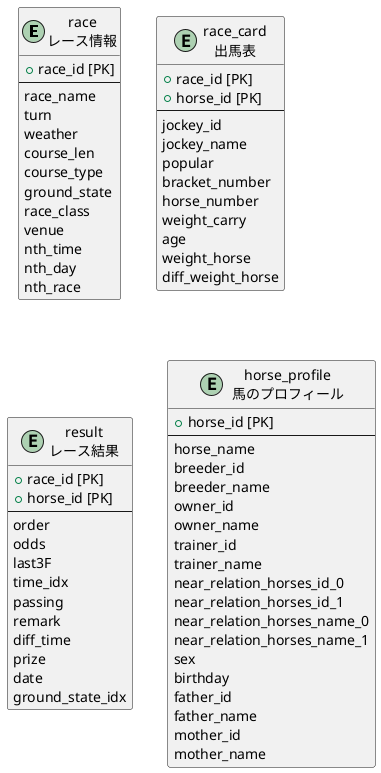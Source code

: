 @startuml tables
entity race as "race\nレース情報"{
    + race_id [PK]
    --
    race_name
    turn
    weather
    course_len
    course_type
    ground_state
    race_class
    venue
    nth_time
    nth_day
    nth_race
}

entity race_card as "race_card\n出馬表" {
    + race_id [PK]
    + horse_id [PK]
    --
    jockey_id
    jockey_name
    popular
    bracket_number
    horse_number
    weight_carry
    age
    weight_horse
    diff_weight_horse
}

entity result as "result\nレース結果" {
    + race_id [PK]
    + horse_id [PK]
    --
    order
    odds
    last3F
    time_idx
    passing
    remark
    diff_time
    prize
    date
    ground_state_idx
}

entity horse_profile as "horse_profile\n馬のプロフィール"{
    + horse_id [PK]
    --
    horse_name
    breeder_id
    breeder_name
    owner_id
    owner_name
    trainer_id
    trainer_name
    near_relation_horses_id_0
    near_relation_horses_id_1
    near_relation_horses_name_0
    near_relation_horses_name_1
    sex
    birthday
    father_id
    father_name
    mother_id
    mother_name
}
